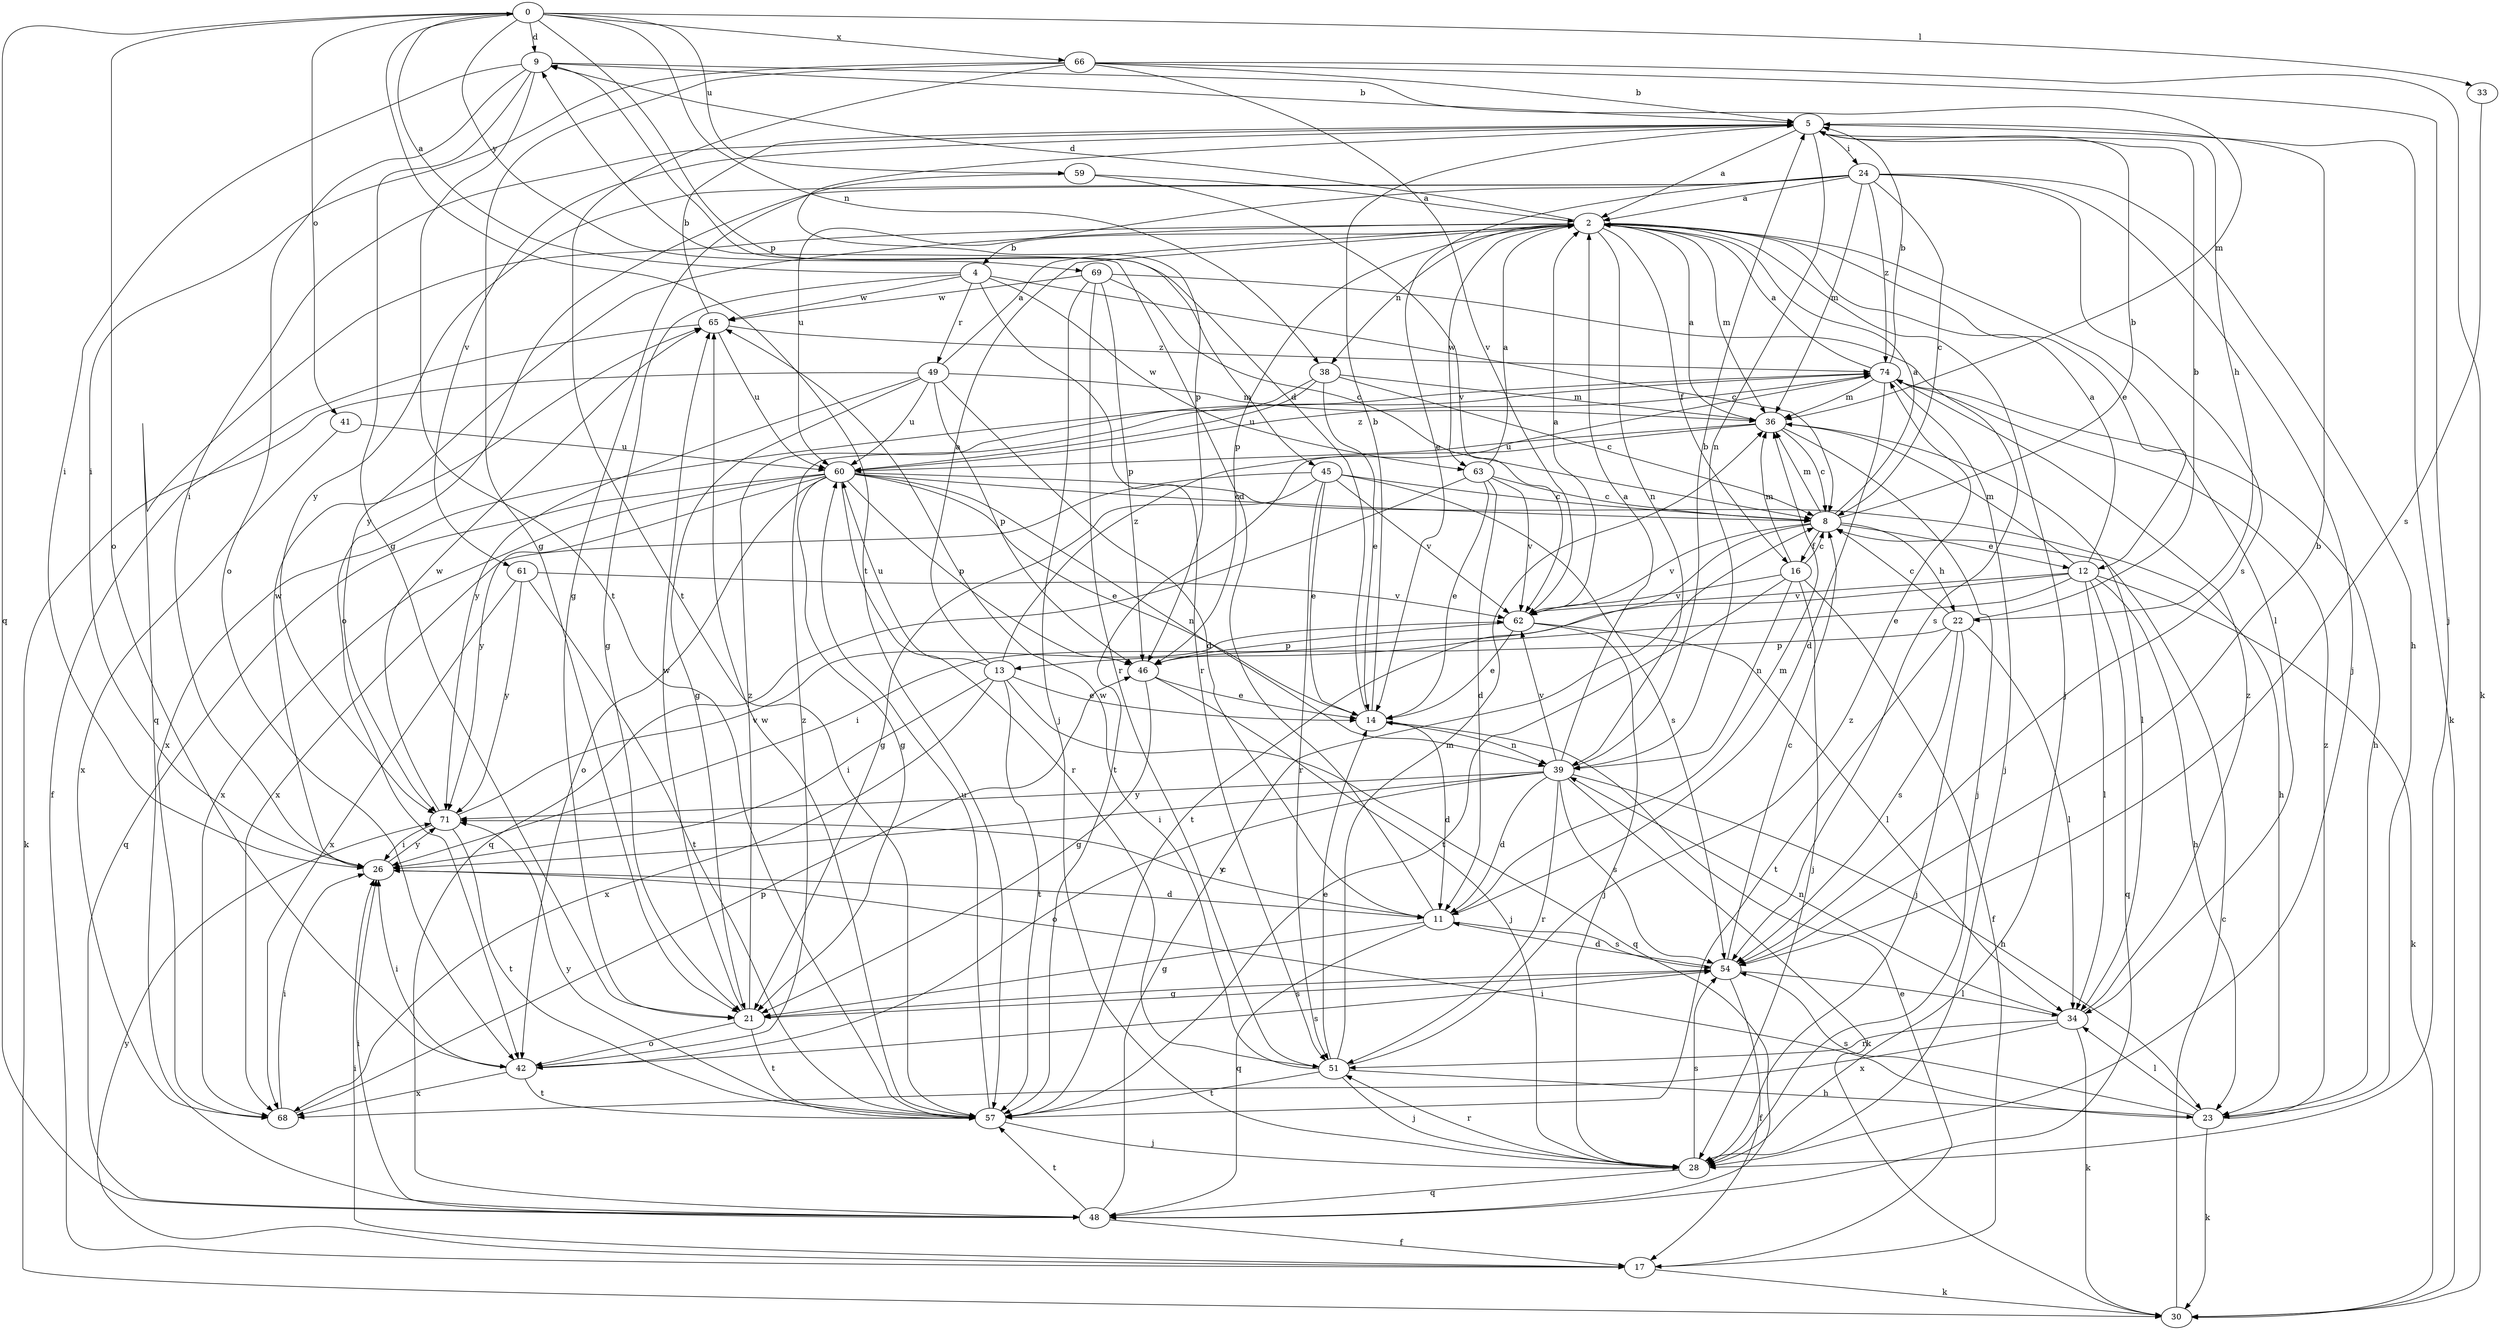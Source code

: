 strict digraph  {
0;
2;
4;
5;
8;
9;
11;
12;
13;
14;
16;
17;
21;
22;
23;
24;
26;
28;
30;
33;
34;
36;
38;
39;
41;
42;
45;
46;
48;
49;
51;
54;
57;
59;
60;
61;
62;
63;
65;
66;
68;
69;
71;
74;
0 -> 9  [label=d];
0 -> 33  [label=l];
0 -> 38  [label=n];
0 -> 41  [label=o];
0 -> 42  [label=o];
0 -> 45  [label=p];
0 -> 48  [label=q];
0 -> 57  [label=t];
0 -> 59  [label=u];
0 -> 66  [label=x];
0 -> 69  [label=y];
2 -> 4  [label=b];
2 -> 9  [label=d];
2 -> 12  [label=e];
2 -> 16  [label=f];
2 -> 28  [label=j];
2 -> 34  [label=l];
2 -> 36  [label=m];
2 -> 38  [label=n];
2 -> 39  [label=n];
2 -> 46  [label=p];
2 -> 48  [label=q];
2 -> 63  [label=w];
2 -> 71  [label=y];
4 -> 0  [label=a];
4 -> 8  [label=c];
4 -> 21  [label=g];
4 -> 49  [label=r];
4 -> 51  [label=r];
4 -> 63  [label=w];
4 -> 65  [label=w];
5 -> 2  [label=a];
5 -> 22  [label=h];
5 -> 24  [label=i];
5 -> 26  [label=i];
5 -> 30  [label=k];
5 -> 39  [label=n];
5 -> 46  [label=p];
5 -> 61  [label=v];
8 -> 2  [label=a];
8 -> 5  [label=b];
8 -> 12  [label=e];
8 -> 16  [label=f];
8 -> 22  [label=h];
8 -> 36  [label=m];
8 -> 57  [label=t];
8 -> 62  [label=v];
9 -> 5  [label=b];
9 -> 21  [label=g];
9 -> 26  [label=i];
9 -> 36  [label=m];
9 -> 42  [label=o];
9 -> 57  [label=t];
11 -> 9  [label=d];
11 -> 21  [label=g];
11 -> 36  [label=m];
11 -> 48  [label=q];
11 -> 54  [label=s];
11 -> 71  [label=y];
12 -> 2  [label=a];
12 -> 13  [label=e];
12 -> 23  [label=h];
12 -> 26  [label=i];
12 -> 30  [label=k];
12 -> 34  [label=l];
12 -> 36  [label=m];
12 -> 48  [label=q];
12 -> 62  [label=v];
13 -> 2  [label=a];
13 -> 14  [label=e];
13 -> 26  [label=i];
13 -> 48  [label=q];
13 -> 57  [label=t];
13 -> 60  [label=u];
13 -> 68  [label=x];
13 -> 74  [label=z];
14 -> 5  [label=b];
14 -> 9  [label=d];
14 -> 11  [label=d];
14 -> 39  [label=n];
16 -> 8  [label=c];
16 -> 17  [label=f];
16 -> 28  [label=j];
16 -> 36  [label=m];
16 -> 39  [label=n];
16 -> 57  [label=t];
16 -> 62  [label=v];
17 -> 14  [label=e];
17 -> 26  [label=i];
17 -> 30  [label=k];
17 -> 71  [label=y];
21 -> 42  [label=o];
21 -> 54  [label=s];
21 -> 57  [label=t];
21 -> 65  [label=w];
21 -> 74  [label=z];
22 -> 5  [label=b];
22 -> 8  [label=c];
22 -> 28  [label=j];
22 -> 34  [label=l];
22 -> 46  [label=p];
22 -> 54  [label=s];
22 -> 57  [label=t];
23 -> 26  [label=i];
23 -> 30  [label=k];
23 -> 34  [label=l];
23 -> 54  [label=s];
23 -> 74  [label=z];
24 -> 2  [label=a];
24 -> 8  [label=c];
24 -> 14  [label=e];
24 -> 23  [label=h];
24 -> 28  [label=j];
24 -> 36  [label=m];
24 -> 42  [label=o];
24 -> 54  [label=s];
24 -> 60  [label=u];
24 -> 71  [label=y];
24 -> 74  [label=z];
26 -> 11  [label=d];
26 -> 65  [label=w];
26 -> 71  [label=y];
28 -> 48  [label=q];
28 -> 51  [label=r];
28 -> 54  [label=s];
30 -> 8  [label=c];
33 -> 54  [label=s];
34 -> 30  [label=k];
34 -> 39  [label=n];
34 -> 51  [label=r];
34 -> 68  [label=x];
34 -> 74  [label=z];
36 -> 2  [label=a];
36 -> 8  [label=c];
36 -> 28  [label=j];
36 -> 34  [label=l];
36 -> 57  [label=t];
36 -> 60  [label=u];
38 -> 8  [label=c];
38 -> 14  [label=e];
38 -> 36  [label=m];
38 -> 60  [label=u];
38 -> 68  [label=x];
39 -> 2  [label=a];
39 -> 5  [label=b];
39 -> 11  [label=d];
39 -> 23  [label=h];
39 -> 26  [label=i];
39 -> 30  [label=k];
39 -> 42  [label=o];
39 -> 51  [label=r];
39 -> 54  [label=s];
39 -> 62  [label=v];
39 -> 71  [label=y];
41 -> 60  [label=u];
41 -> 68  [label=x];
42 -> 26  [label=i];
42 -> 54  [label=s];
42 -> 57  [label=t];
42 -> 68  [label=x];
42 -> 74  [label=z];
45 -> 8  [label=c];
45 -> 14  [label=e];
45 -> 21  [label=g];
45 -> 51  [label=r];
45 -> 54  [label=s];
45 -> 62  [label=v];
45 -> 68  [label=x];
46 -> 14  [label=e];
46 -> 21  [label=g];
46 -> 28  [label=j];
48 -> 8  [label=c];
48 -> 17  [label=f];
48 -> 26  [label=i];
48 -> 57  [label=t];
49 -> 2  [label=a];
49 -> 11  [label=d];
49 -> 21  [label=g];
49 -> 30  [label=k];
49 -> 36  [label=m];
49 -> 46  [label=p];
49 -> 60  [label=u];
49 -> 71  [label=y];
51 -> 14  [label=e];
51 -> 23  [label=h];
51 -> 28  [label=j];
51 -> 36  [label=m];
51 -> 57  [label=t];
51 -> 65  [label=w];
51 -> 74  [label=z];
54 -> 5  [label=b];
54 -> 8  [label=c];
54 -> 11  [label=d];
54 -> 17  [label=f];
54 -> 21  [label=g];
54 -> 34  [label=l];
57 -> 28  [label=j];
57 -> 60  [label=u];
57 -> 65  [label=w];
57 -> 71  [label=y];
59 -> 2  [label=a];
59 -> 21  [label=g];
59 -> 62  [label=v];
60 -> 8  [label=c];
60 -> 14  [label=e];
60 -> 21  [label=g];
60 -> 23  [label=h];
60 -> 39  [label=n];
60 -> 42  [label=o];
60 -> 46  [label=p];
60 -> 48  [label=q];
60 -> 51  [label=r];
60 -> 68  [label=x];
60 -> 71  [label=y];
60 -> 74  [label=z];
61 -> 57  [label=t];
61 -> 62  [label=v];
61 -> 68  [label=x];
61 -> 71  [label=y];
62 -> 2  [label=a];
62 -> 14  [label=e];
62 -> 28  [label=j];
62 -> 34  [label=l];
62 -> 46  [label=p];
63 -> 2  [label=a];
63 -> 8  [label=c];
63 -> 11  [label=d];
63 -> 14  [label=e];
63 -> 48  [label=q];
63 -> 62  [label=v];
65 -> 5  [label=b];
65 -> 17  [label=f];
65 -> 60  [label=u];
65 -> 74  [label=z];
66 -> 5  [label=b];
66 -> 21  [label=g];
66 -> 26  [label=i];
66 -> 28  [label=j];
66 -> 30  [label=k];
66 -> 57  [label=t];
66 -> 62  [label=v];
68 -> 26  [label=i];
68 -> 46  [label=p];
69 -> 8  [label=c];
69 -> 28  [label=j];
69 -> 46  [label=p];
69 -> 51  [label=r];
69 -> 54  [label=s];
69 -> 65  [label=w];
71 -> 26  [label=i];
71 -> 57  [label=t];
71 -> 62  [label=v];
71 -> 65  [label=w];
74 -> 2  [label=a];
74 -> 5  [label=b];
74 -> 11  [label=d];
74 -> 23  [label=h];
74 -> 28  [label=j];
74 -> 36  [label=m];
}
